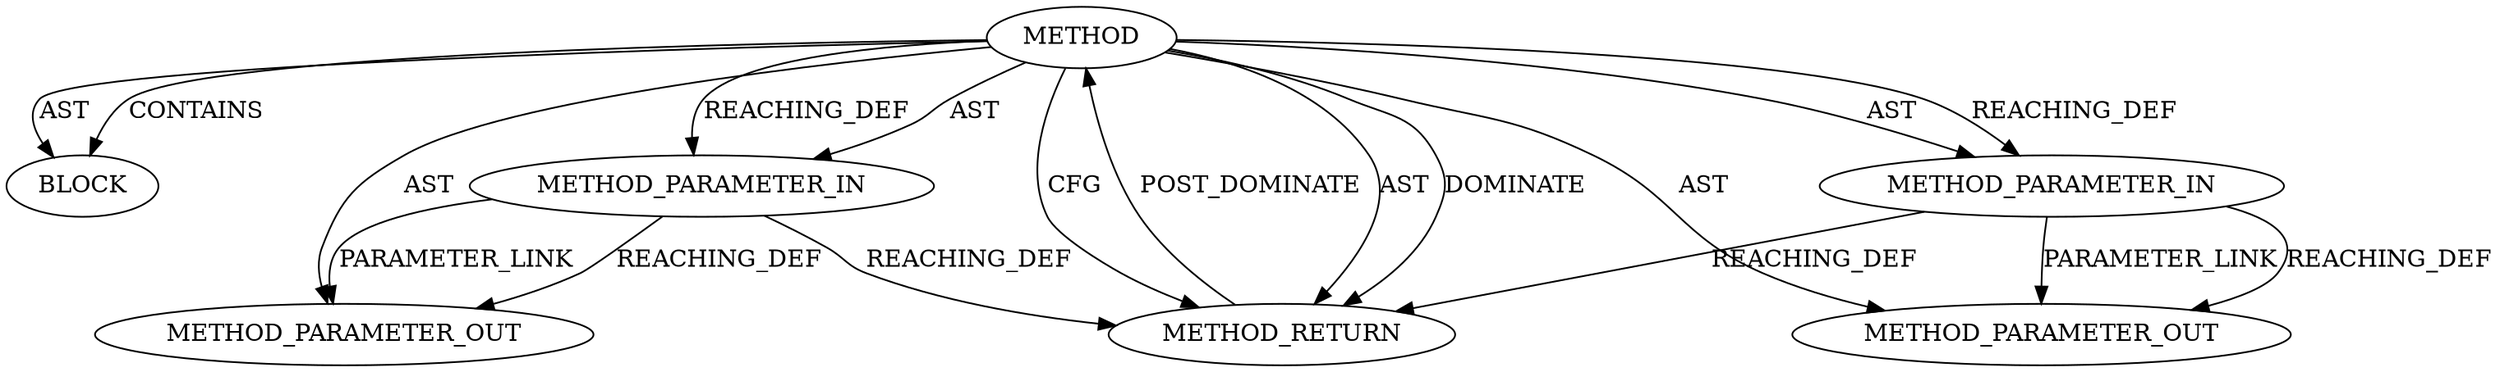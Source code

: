 digraph {
  26336 [label=METHOD AST_PARENT_TYPE="NAMESPACE_BLOCK" AST_PARENT_FULL_NAME="<global>" ORDER=0 CODE="<empty>" FULL_NAME="pqueue_find" IS_EXTERNAL=true FILENAME="<empty>" SIGNATURE="" NAME="pqueue_find"]
  26339 [label=BLOCK ORDER=1 ARGUMENT_INDEX=1 CODE="<empty>" TYPE_FULL_NAME="ANY"]
  26337 [label=METHOD_PARAMETER_IN ORDER=1 CODE="p1" IS_VARIADIC=false TYPE_FULL_NAME="ANY" EVALUATION_STRATEGY="BY_VALUE" INDEX=1 NAME="p1"]
  27534 [label=METHOD_PARAMETER_OUT ORDER=2 CODE="p2" IS_VARIADIC=false TYPE_FULL_NAME="ANY" EVALUATION_STRATEGY="BY_VALUE" INDEX=2 NAME="p2"]
  26340 [label=METHOD_RETURN ORDER=2 CODE="RET" TYPE_FULL_NAME="ANY" EVALUATION_STRATEGY="BY_VALUE"]
  26338 [label=METHOD_PARAMETER_IN ORDER=2 CODE="p2" IS_VARIADIC=false TYPE_FULL_NAME="ANY" EVALUATION_STRATEGY="BY_VALUE" INDEX=2 NAME="p2"]
  27533 [label=METHOD_PARAMETER_OUT ORDER=1 CODE="p1" IS_VARIADIC=false TYPE_FULL_NAME="ANY" EVALUATION_STRATEGY="BY_VALUE" INDEX=1 NAME="p1"]
  26336 -> 26337 [label=REACHING_DEF VARIABLE=""]
  26338 -> 27534 [label=PARAMETER_LINK ]
  26336 -> 26339 [label=AST ]
  26336 -> 26339 [label=CONTAINS ]
  26336 -> 26337 [label=AST ]
  26337 -> 27533 [label=REACHING_DEF VARIABLE="p1"]
  26336 -> 26340 [label=CFG ]
  26338 -> 27534 [label=REACHING_DEF VARIABLE="p2"]
  26336 -> 26340 [label=AST ]
  26338 -> 26340 [label=REACHING_DEF VARIABLE="p2"]
  26336 -> 27533 [label=AST ]
  26340 -> 26336 [label=POST_DOMINATE ]
  26337 -> 26340 [label=REACHING_DEF VARIABLE="p1"]
  26336 -> 26338 [label=AST ]
  26336 -> 27534 [label=AST ]
  26337 -> 27533 [label=PARAMETER_LINK ]
  26336 -> 26338 [label=REACHING_DEF VARIABLE=""]
  26336 -> 26340 [label=DOMINATE ]
}

